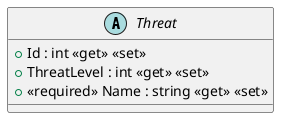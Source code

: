 @startuml
abstract class Threat {
    + Id : int <<get>> <<set>>
    + ThreatLevel : int <<get>> <<set>>
    + <<required>> Name : string <<get>> <<set>>
}
@enduml
